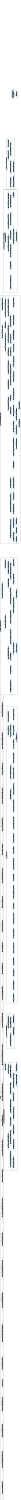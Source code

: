 /* ------------------------------------------------------------ */
/* created with bunch v3 */
/* Objective Function value = 1.518987341772152*/
/* ------------------------------------------------------------ */

digraph G {
size= "10,10";
rotate = 90;
subgraph cluster_libraries {
label = "libraries";
color = black;
style = bold;

"helper_events2ClassicPCM_Finder_findAllEventGroups"[shape=diamond,color=lightgray,fontcolor=black,style=filled];
"helper_events2ClassicPCM_Finder_findAllAssemblyAllocations"[shape=diamond,color=lightgray,fontcolor=black,style=filled];
"helper_Commons_createAssemblyContext2"[shape=diamond,color=lightgray,fontcolor=black,style=filled];
"helper_events2ClassicPCM_Finder_findResourceContainer"[shape=diamond,color=lightgray,fontcolor=black,style=filled];
"helper_events2ClassicPCM_Finder_findAllocation2"[shape=diamond,color=lightgray,fontcolor=black,style=filled];
"helper_Commons_getProvidingComponent"[shape=diamond,color=lightgray,fontcolor=black,style=filled];
"helper_events2ClassicPCM_Finder_findAllSourceRoles2"[shape=diamond,color=lightgray,fontcolor=black,style=filled];
"mapping_Commons_createAssemblyContext3"[shape=diamond,color=lightgray,fontcolor=black,style=filled];
"helper_Commons_createAllocationContext"[shape=diamond,color=lightgray,fontcolor=black,style=filled];
"helper_Commons_deployAndConnect"[shape=diamond,color=lightgray,fontcolor=black,style=filled];
"helper_Commons_createAssemblyContext"[shape=diamond,color=lightgray,fontcolor=black,style=filled];
"helper_Commons_getUniqueElementNameSuffix"[shape=diamond,color=lightgray,fontcolor=black,style=filled];
"helper_events2ClassicPCM_Finder_findAllSourceRoles"[shape=diamond,color=lightgray,fontcolor=black,style=filled];
"helper_events2ClassicPCM_Finder_findAllAssemblyContextsWithSourceRoles"[shape=diamond,color=lightgray,fontcolor=black,style=filled];
"helper_events2ClassicPCM_Finder_findAssemblyEventConnectors"[shape=diamond,color=lightgray,fontcolor=black,style=filled];
"helper_Commons_createBasicComponent"[shape=diamond,color=lightgray,fontcolor=black,style=filled];
"helper_events2ClassicPCM_Finder_findResourceContainer2"[shape=diamond,color=lightgray,fontcolor=black,style=filled];
"helper_Commons_createOperationProvidedRole"[shape=diamond,color=lightgray,fontcolor=black,style=filled];
"helper_events2ClassicPCM_Finder_findEventChannelSourceConnectors"[shape=diamond,color=lightgray,fontcolor=black,style=filled];
"helper_events2ClassicPCM_Finder_findAllocation"[shape=diamond,color=lightgray,fontcolor=black,style=filled];
"helper_events2ClassicPCM_Finder_findOperationProvidedRole"[shape=diamond,color=lightgray,fontcolor=black,style=filled];
"helper_Commons_getListOfVariableCharacterisationTypes"[shape=diamond,color=lightgray,fontcolor=black,style=filled];
"helper_events2ClassicPCM_Finder_findAllEventChannelAllocations"[shape=diamond,color=lightgray,fontcolor=black,style=filled];
"helper_events2ClassicPCM_Finder_findSystem"[shape=diamond,color=lightgray,fontcolor=black,style=filled];
"helper_Commons_connect"[shape=diamond,color=lightgray,fontcolor=black,style=filled];
"mapping_Commons_createOperationRequiredRole2"[shape=diamond,color=lightgray,fontcolor=black,style=filled];
"helper_Commons_createOperationRequiredRole"[shape=diamond,color=lightgray,fontcolor=black,style=filled];
"helper_events2ClassicPCM_Finder_findMiddlewareContainer"[shape=diamond,color=lightgray,fontcolor=black,style=filled];
"helper_Commons_getOperationRequiredRole"[shape=diamond,color=lightgray,fontcolor=black,style=filled];
}
subgraph cluster0 {
label = "(SS-L3):package_repository";
color = black;
style = bold;

"class_repository_SourceRole"[label="class_repository_SourceRole",shape=ellipse,color=lightblue,fontcolor=black,style=filled];
"helper_SinkCommunication_create"[label="helper_SinkCommunication_create",shape=ellipse,color=lightblue,fontcolor=black,style=filled];
"helper_SinkCommunication_createComponent"[label="helper_SinkCommunication_createComponent",shape=ellipse,color=lightblue,fontcolor=black,style=filled];
"class_repository_CompleteComponentType"[label="class_repository_CompleteComponentType",shape=ellipse,color=lightblue,fontcolor=black,style=filled];
"class_repository_CollectionDataType"[label="class_repository_CollectionDataType",shape=ellipse,color=lightblue,fontcolor=black,style=filled];
"class_repository_InnerDeclaration"[label="class_repository_InnerDeclaration",shape=ellipse,color=lightblue,fontcolor=black,style=filled];
"class_repository_CompositeDataType"[label="class_repository_CompositeDataType",shape=ellipse,color=lightblue,fontcolor=black,style=filled];
"class_repository_InfrastructureInterface"[label="class_repository_InfrastructureInterface",shape=ellipse,color=lightblue,fontcolor=black,style=filled];
"class_repository_ProvidesComponentType"[label="class_repository_ProvidesComponentType",shape=ellipse,color=lightblue,fontcolor=black,style=filled];
"class_repository_InfrastructureRequiredRole"[label="class_repository_InfrastructureRequiredRole",shape=ellipse,color=lightblue,fontcolor=black,style=filled];
"class_repository_InfrastructureProvidedRole"[label="class_repository_InfrastructureProvidedRole",shape=ellipse,color=lightblue,fontcolor=black,style=filled];
"class_repository_PassiveResource"[label="class_repository_PassiveResource",shape=ellipse,color=lightblue,fontcolor=black,style=filled];
"class_repository_DataType"[label="class_repository_DataType",shape=ellipse,color=lightblue,fontcolor=black,style=filled];
"class_repository_RequiredCharacterisation"[label="class_repository_RequiredCharacterisation",shape=ellipse,color=lightblue,fontcolor=black,style=filled];
"class_repository_Interface"[label="class_repository_Interface",shape=ellipse,color=lightblue,fontcolor=black,style=filled];
"class_repository_ImplementationComponentType"[label="class_repository_ImplementationComponentType",shape=ellipse,color=lightblue,fontcolor=black,style=filled];
"package_repository"[label="package_repository",shape=ellipse,color=lightblue,fontcolor=black,style=filled];
"class_repository_Role"[label="class_repository_Role",shape=ellipse,color=lightblue,fontcolor=black,style=filled];
"class_repository_InfrastructureSignature"[label="class_repository_InfrastructureSignature",shape=ellipse,color=lightblue,fontcolor=black,style=filled];
"class_repository_PrimitiveDataType"[label="class_repository_PrimitiveDataType",shape=ellipse,color=lightblue,fontcolor=black,style=filled];
"class_repository_CompositeComponent"[label="class_repository_CompositeComponent",shape=ellipse,color=lightblue,fontcolor=black,style=filled];
"class_repository_RequiredRole"[label="class_repository_RequiredRole",shape=ellipse,color=lightblue,fontcolor=black,style=filled];
"class_repository_Repository"[label="class_repository_Repository",shape=ellipse,color=lightblue,fontcolor=black,style=filled];
"helper_EventFilter_createComponent"[label="helper_EventFilter_createComponent",shape=ellipse,color=lightblue,fontcolor=black,style=filled];
"helper_SourceCommunication_createComponent"[label="helper_SourceCommunication_createComponent",shape=ellipse,color=lightblue,fontcolor=black,style=filled];
"class_repository_BasicComponent"[label="class_repository_BasicComponent",shape=ellipse,color=lightblue,fontcolor=black,style=filled];
"helper_SourceCommunication_create"[label="helper_SourceCommunication_create",shape=ellipse,color=lightblue,fontcolor=black,style=filled];
}
subgraph cluster1 {
label = "(SS-L3):helper_events2ClassicPCM_removeEventModelElements";
color = black;
style = bold;

"class_composition_EventChannelSinkConnector"[label="class_composition_EventChannelSinkConnector",shape=ellipse,color=lightblue,fontcolor=black,style=filled];
"helper_events2ClassicPCM_removeEventModelElements"[label="helper_events2ClassicPCM_removeEventModelElements",shape=ellipse,color=lightblue,fontcolor=black,style=filled];
"package_allocation"[label="package_allocation",shape=ellipse,color=lightblue,fontcolor=black,style=filled];
"class_allocation_AllocationContext"[label="class_allocation_AllocationContext",shape=ellipse,color=lightblue,fontcolor=black,style=filled];
"class_allocation_Allocation"[label="class_allocation_Allocation",shape=ellipse,color=lightblue,fontcolor=black,style=filled];
"helper_events2ClassicPCM_setupCentralMiddleware"[label="helper_events2ClassicPCM_setupCentralMiddleware",shape=ellipse,color=lightblue,fontcolor=black,style=filled];
"class_resourceenvironment_ResourceContainer"[label="class_resourceenvironment_ResourceContainer",shape=ellipse,color=lightblue,fontcolor=black,style=filled];
"entry_events2ClassicPCM_main"[label="entry_events2ClassicPCM_main",shape=ellipse,color=lightblue,fontcolor=black,style=filled];
"helper_EventChannelMiddlewareRegistry_register"[label="helper_EventChannelMiddlewareRegistry_register",shape=ellipse,color=lightblue,fontcolor=black,style=filled];
"helper_events2ClassicPCM_setupEventChannelMiddleware"[label="helper_events2ClassicPCM_setupEventChannelMiddleware",shape=ellipse,color=lightblue,fontcolor=black,style=filled];
"class_composition_EventChannel"[label="class_composition_EventChannel",shape=ellipse,color=lightblue,fontcolor=black,style=filled];
"helper_EventChannelMiddlewareRegistry_getIdentifier"[label="helper_EventChannelMiddlewareRegistry_getIdentifier",shape=ellipse,color=lightblue,fontcolor=black,style=filled];
"helper_EventChannelMiddlewareRegistry_find"[label="helper_EventChannelMiddlewareRegistry_find",shape=ellipse,color=lightblue,fontcolor=black,style=filled];
}
subgraph cluster2 {
label = "(SS-L3):class_repository_OperationSignature";
color = black;
style = bold;

"class_reliability_FailureType"[label="class_reliability_FailureType",shape=ellipse,color=lightblue,fontcolor=black,style=filled];
"class_repository_ExceptionType"[label="class_repository_ExceptionType",shape=ellipse,color=lightblue,fontcolor=black,style=filled];
"helper_InterfaceUtil_createOperationSignature"[label="helper_InterfaceUtil_createOperationSignature",shape=ellipse,color=lightblue,fontcolor=black,style=filled];
"class_repository_OperationSignature"[label="class_repository_OperationSignature",shape=ellipse,color=lightblue,fontcolor=black,style=filled];
"helper_SEFFRegistry_findSEFF"[label="helper_SEFFRegistry_findSEFF",shape=ellipse,color=lightblue,fontcolor=black,style=filled];
"helper_SEFFRegistry_getCombinedIdentifier"[label="helper_SEFFRegistry_getCombinedIdentifier",shape=ellipse,color=lightblue,fontcolor=black,style=filled];
"helper_Sink_adoptAndConnect2"[label="helper_Sink_adoptAndConnect2",shape=ellipse,color=lightblue,fontcolor=black,style=filled];
"class_repository_SinkRole"[label="class_repository_SinkRole",shape=ellipse,color=lightblue,fontcolor=black,style=filled];
"helper_OperationSignatureRegistry_findOperationInterface2"[label="helper_OperationSignatureRegistry_findOperationInterface2",shape=ellipse,color=lightblue,fontcolor=black,style=filled];
"helper_OperationSignatureRegistry_findSignature"[label="helper_OperationSignatureRegistry_findSignature",shape=ellipse,color=lightblue,fontcolor=black,style=filled];
"class_repository_EventGroup"[label="class_repository_EventGroup",shape=ellipse,color=lightblue,fontcolor=black,style=filled];
"helper_SEFFUtil_switchToOperationSignature"[label="helper_SEFFUtil_switchToOperationSignature",shape=ellipse,color=lightblue,fontcolor=black,style=filled];
"helper_OperationSignatureRegistry_findOperationInterface"[label="helper_OperationSignatureRegistry_findOperationInterface",shape=ellipse,color=lightblue,fontcolor=black,style=filled];
"helper_OperationSignatureRegistry_getCombinedIdentifier"[label="helper_OperationSignatureRegistry_getCombinedIdentifier",shape=ellipse,color=lightblue,fontcolor=black,style=filled];
"class_repository_EventType"[label="class_repository_EventType",shape=ellipse,color=lightblue,fontcolor=black,style=filled];
"helper_OperationSignatureRegistry_registerSignature"[label="helper_OperationSignatureRegistry_registerSignature",shape=ellipse,color=lightblue,fontcolor=black,style=filled];
"helper_InterfaceUtil_createOperationInterface"[label="helper_InterfaceUtil_createOperationInterface",shape=ellipse,color=lightblue,fontcolor=black,style=filled];
"class_repository_OperationInterface"[label="class_repository_OperationInterface",shape=ellipse,color=lightblue,fontcolor=black,style=filled];
"helper_events2ClassicPCM_createOperationInterfaces"[label="helper_events2ClassicPCM_createOperationInterfaces",shape=ellipse,color=lightblue,fontcolor=black,style=filled];
}
subgraph cluster3 {
label = "(SS-L3):helper_SEFFUtil_createSEFFWithBranchAction";
color = black;
style = bold;

"helper_SinkPort_create"[label="helper_SinkPort_create",shape=ellipse,color=lightblue,fontcolor=black,style=filled];
"helper_SinkPort_createComponent"[label="helper_SinkPort_createComponent",shape=ellipse,color=lightblue,fontcolor=black,style=filled];
"class_repository_ProvidedRole"[label="class_repository_ProvidedRole",shape=ellipse,color=lightblue,fontcolor=black,style=filled];
"helper_SEFFUtil_createForwardingExternalCallAction"[label="helper_SEFFUtil_createForwardingExternalCallAction",shape=ellipse,color=lightblue,fontcolor=black,style=filled];
"helper_SEFFUtil_createForwardingSEFF"[label="helper_SEFFUtil_createForwardingSEFF",shape=ellipse,color=lightblue,fontcolor=black,style=filled];
"class_seff_AbstractAction"[label="class_seff_AbstractAction",shape=ellipse,color=lightblue,fontcolor=black,style=filled];
"class_seff_AbstractBranchTransition"[label="class_seff_AbstractBranchTransition",shape=ellipse,color=lightblue,fontcolor=black,style=filled];
"helper_SEFFUtil_createSEFFWithBranchAction"[label="helper_SEFFUtil_createSEFFWithBranchAction",shape=ellipse,color=lightblue,fontcolor=black,style=filled];
"class_seff_AbstractInternalControlFlowAction"[label="class_seff_AbstractInternalControlFlowAction",shape=ellipse,color=lightblue,fontcolor=black,style=filled];
"class_seff_ResourceDemandingSEFF"[label="class_seff_ResourceDemandingSEFF",shape=ellipse,color=lightblue,fontcolor=black,style=filled];
"helper_SEFFUtil_createBasicSEFFWithForkAction"[label="helper_SEFFUtil_createBasicSEFFWithForkAction",shape=ellipse,color=lightblue,fontcolor=black,style=filled];
"helper_SEFFRegistry_registerSEFF"[label="helper_SEFFRegistry_registerSEFF",shape=ellipse,color=lightblue,fontcolor=black,style=filled];
"helper_VariableUtil_createDefaultVariableCharacterisation"[label="helper_VariableUtil_createDefaultVariableCharacterisation",shape=ellipse,color=lightblue,fontcolor=black,style=filled];
"class_parameter_VariableCharacterisation"[label="class_parameter_VariableCharacterisation",shape=ellipse,color=lightblue,fontcolor=black,style=filled];
"helper_VariableUtil_completeVariableCharacterizations"[label="helper_VariableUtil_completeVariableCharacterizations",shape=ellipse,color=lightblue,fontcolor=black,style=filled];
"class_core_PCMRandomVariable"[label="class_core_PCMRandomVariable",shape=ellipse,color=lightblue,fontcolor=black,style=filled];
"helper_VariableUtil_createVariableCharacterisation"[label="helper_VariableUtil_createVariableCharacterisation",shape=ellipse,color=lightblue,fontcolor=black,style=filled];
}
subgraph cluster4 {
label = "(SS-L3):class_repository_OperationRequiredRole";
color = black;
style = bold;

"class_parameter_VariableUsage"[label="class_parameter_VariableUsage",shape=ellipse,color=lightblue,fontcolor=black,style=filled];
"helper_VariableUtil_createVariableUsage2"[label="helper_VariableUtil_createVariableUsage2",shape=ellipse,color=lightblue,fontcolor=black,style=filled];
"helper_events2ClassicPCM_Transformation_createVariableUsage"[label="helper_events2ClassicPCM_Transformation_createVariableUsage",shape=ellipse,color=lightblue,fontcolor=black,style=filled];
"class_stoex_AbstractNamedReference"[label="class_stoex_AbstractNamedReference",shape=ellipse,color=lightblue,fontcolor=black,style=filled];
"class_seff_CallAction"[label="class_seff_CallAction",shape=ellipse,color=lightblue,fontcolor=black,style=filled];
"helper_VariableUtil_createVariableReference"[label="helper_VariableUtil_createVariableReference",shape=ellipse,color=lightblue,fontcolor=black,style=filled];
"class_stoex_VariableReference"[label="class_stoex_VariableReference",shape=ellipse,color=lightblue,fontcolor=black,style=filled];
"helper_VariableUtil_createVariableUsage"[label="helper_VariableUtil_createVariableUsage",shape=ellipse,color=lightblue,fontcolor=black,style=filled];
"class_repository_Parameter"[label="class_repository_Parameter",shape=ellipse,color=lightblue,fontcolor=black,style=filled];
"helper_VariableUtil_buildCompleteForwardingVariableUsageSet"[label="helper_VariableUtil_buildCompleteForwardingVariableUsageSet",shape=ellipse,color=lightblue,fontcolor=black,style=filled];
"class_repository_RepositoryComponent"[label="class_repository_RepositoryComponent",shape=ellipse,color=lightblue,fontcolor=black,style=filled];
"helper_events2ClassicPCM_Transformation_weaveInMiddleware"[label="helper_events2ClassicPCM_Transformation_weaveInMiddleware",shape=ellipse,color=lightblue,fontcolor=black,style=filled];
"helper_events2ClassicPCM_Transformation_connectComponentToMiddleware"[label="helper_events2ClassicPCM_Transformation_connectComponentToMiddleware",shape=ellipse,color=lightblue,fontcolor=black,style=filled];
"helper_events2ClassicPCM_processSourceRole"[label="helper_events2ClassicPCM_processSourceRole",shape=ellipse,color=lightblue,fontcolor=black,style=filled];
"class_composition_AssemblyEventConnector"[label="class_composition_AssemblyEventConnector",shape=ellipse,color=lightblue,fontcolor=black,style=filled];
"class_composition_EventChannelSourceConnector"[label="class_composition_EventChannelSourceConnector",shape=ellipse,color=lightblue,fontcolor=black,style=filled];
"helper_Sink_connectComponent"[label="helper_Sink_connectComponent",shape=ellipse,color=lightblue,fontcolor=black,style=filled];
"class_composition_AssemblyConnector"[label="class_composition_AssemblyConnector",shape=ellipse,color=lightblue,fontcolor=black,style=filled];
"helper_Sink_connectComponent2"[label="helper_Sink_connectComponent2",shape=ellipse,color=lightblue,fontcolor=black,style=filled];
"class_composition_Connector"[label="class_composition_Connector",shape=ellipse,color=lightblue,fontcolor=black,style=filled];
"class_composition_ComposedStructure"[label="class_composition_ComposedStructure",shape=ellipse,color=lightblue,fontcolor=black,style=filled];
"helper_events2ClassicPCM_processSourceRoleDirectConnection"[label="helper_events2ClassicPCM_processSourceRoleDirectConnection",shape=ellipse,color=lightblue,fontcolor=black,style=filled];
"helper_Sink_adoptAndConnect"[label="helper_Sink_adoptAndConnect",shape=ellipse,color=lightblue,fontcolor=black,style=filled];
"class_composition_AssemblyContext"[label="class_composition_AssemblyContext",shape=ellipse,color=lightblue,fontcolor=black,style=filled];
"helper_EventFilter_create"[label="helper_EventFilter_create",shape=ellipse,color=lightblue,fontcolor=black,style=filled];
"helper_events2ClassicPCM_processSourceRoleChannelConnection"[label="helper_events2ClassicPCM_processSourceRoleChannelConnection",shape=ellipse,color=lightblue,fontcolor=black,style=filled];
"class_repository_OperationRequiredRole"[label="class_repository_OperationRequiredRole",shape=ellipse,color=lightblue,fontcolor=black,style=filled];
"class_seff_BranchAction"[label="class_seff_BranchAction",shape=ellipse,color=lightblue,fontcolor=black,style=filled];
"helper_SEFFUtil_createEmptyBranchAction"[label="helper_SEFFUtil_createEmptyBranchAction",shape=ellipse,color=lightblue,fontcolor=black,style=filled];
"helper_SEFFUtil_createGuardedBranchTransitionWithExternalCall"[label="helper_SEFFUtil_createGuardedBranchTransitionWithExternalCall",shape=ellipse,color=lightblue,fontcolor=black,style=filled];
"class_seff_GuardedBranchTransition"[label="class_seff_GuardedBranchTransition",shape=ellipse,color=lightblue,fontcolor=black,style=filled];
"class_repository_Signature"[label="class_repository_Signature",shape=ellipse,color=lightblue,fontcolor=black,style=filled];
"helper_EventDistribution_addSinkRequiredRole"[label="helper_EventDistribution_addSinkRequiredRole",shape=ellipse,color=lightblue,fontcolor=black,style=filled];
"class_seff_ServiceEffectSpecification"[label="class_seff_ServiceEffectSpecification",shape=ellipse,color=lightblue,fontcolor=black,style=filled];
"helper_SEFFUtil_createStartAction"[label="helper_SEFFUtil_createStartAction",shape=ellipse,color=lightblue,fontcolor=black,style=filled];
"class_seff_StartAction"[label="class_seff_StartAction",shape=ellipse,color=lightblue,fontcolor=black,style=filled];
"helper_SEFFUtil_createForkAction"[label="helper_SEFFUtil_createForkAction",shape=ellipse,color=lightblue,fontcolor=black,style=filled];
"class_seff_ForkAction"[label="class_seff_ForkAction",shape=ellipse,color=lightblue,fontcolor=black,style=filled];
"helper_SEFFUtil_createGuardedBranchTransitionWithOnlyStartToStop"[label="helper_SEFFUtil_createGuardedBranchTransitionWithOnlyStartToStop",shape=ellipse,color=lightblue,fontcolor=black,style=filled];
"class_seff_ResourceDemandingBehaviour"[label="class_seff_ResourceDemandingBehaviour",shape=ellipse,color=lightblue,fontcolor=black,style=filled];
"helper_SEFFUtil_createForkBehaviour"[label="helper_SEFFUtil_createForkBehaviour",shape=ellipse,color=lightblue,fontcolor=black,style=filled];
"class_seff_ForkedBehaviour"[label="class_seff_ForkedBehaviour",shape=ellipse,color=lightblue,fontcolor=black,style=filled];
"class_seff_StopAction"[label="class_seff_StopAction",shape=ellipse,color=lightblue,fontcolor=black,style=filled];
"helper_SEFFUtil_createStopAction"[label="helper_SEFFUtil_createStopAction",shape=ellipse,color=lightblue,fontcolor=black,style=filled];
}
subgraph cluster5 {
label = "(SS-L3):helper_Source_createExternalCallAction";
color = black;
style = bold;

"helper_SEFFUtil_addExternalCallActionToSeff"[label="helper_SEFFUtil_addExternalCallActionToSeff",shape=ellipse,color=lightblue,fontcolor=black,style=filled];
"class_seff_ExternalCallAction"[label="class_seff_ExternalCallAction",shape=ellipse,color=lightblue,fontcolor=black,style=filled];
"helper_Source_transformEmitEventActions"[label="helper_Source_transformEmitEventActions",shape=ellipse,color=lightblue,fontcolor=black,style=filled];
"helper_Source_createExternalCallAction"[label="helper_Source_createExternalCallAction",shape=ellipse,color=lightblue,fontcolor=black,style=filled];
"class_seff_EmitEventAction"[label="class_seff_EmitEventAction",shape=ellipse,color=lightblue,fontcolor=black,style=filled];
}
subgraph cluster6 {
label = "(SS-L3):class_repository_OperationProvidedRole";
color = black;
style = bold;

"helper_EventDistribution_createComponent"[label="helper_EventDistribution_createComponent",shape=ellipse,color=lightblue,fontcolor=black,style=filled];
"helper_EventDistribution_create"[label="helper_EventDistribution_create",shape=ellipse,color=lightblue,fontcolor=black,style=filled];
"helper_SourcePort_create"[label="helper_SourcePort_create",shape=ellipse,color=lightblue,fontcolor=black,style=filled];
"helper_SourcePort_createComponent"[label="helper_SourcePort_createComponent",shape=ellipse,color=lightblue,fontcolor=black,style=filled];
"class_repository_OperationProvidedRole"[label="class_repository_OperationProvidedRole",shape=ellipse,color=lightblue,fontcolor=black,style=filled];
"class_entity_InterfaceProvidingEntity"[label="class_entity_InterfaceProvidingEntity",shape=ellipse,color=lightblue,fontcolor=black,style=filled];
"mapping_Sink_createSinkOperationProvidedRole"[label="mapping_Sink_createSinkOperationProvidedRole",shape=ellipse,color=lightblue,fontcolor=black,style=filled];
}
subgraph cluster7 {
label = "(SS-L3):class_system_System";
color = black;
style = bold;

"class_system_System"[label="class_system_System",shape=ellipse,color=lightblue,fontcolor=black,style=filled];
"package_system"[label="package_system",shape=ellipse,color=lightblue,fontcolor=black,style=filled];
}
"helper_SinkCommunication_createComponent" -> "class_repository_ProvidedRole" [color=blue,font=6];
"helper_SinkCommunication_createComponent" -> "class_seff_ResourceDemandingSEFF" [color=blue,font=6];
"helper_SinkCommunication_createComponent" -> "class_repository_OperationSignature" [color=blue,font=6];
"helper_SinkCommunication_createComponent" -> "class_seff_ServiceEffectSpecification" [color=blue,font=6];
"helper_SinkCommunication_createComponent" -> "class_repository_BasicComponent" [color=blue,font=6];
"helper_SinkCommunication_createComponent" -> "class_repository_SourceRole" [color=blue,font=6];
"helper_SinkCommunication_createComponent" -> "class_repository_OperationProvidedRole" [color=blue,font=6];
"helper_SinkCommunication_createComponent" -> "class_repository_OperationInterface" [color=blue,font=6];
"helper_SinkCommunication_createComponent" -> "class_repository_Repository" [color=blue,font=6];
"helper_SinkCommunication_createComponent" -> "class_repository_EventGroup" [color=blue,font=6];
"helper_SinkCommunication_createComponent" -> "class_repository_SinkRole" [color=blue,font=6];
"helper_SinkCommunication_createComponent" -> "class_repository_OperationRequiredRole" [color=blue,font=6];
"helper_SinkCommunication_createComponent" -> "class_repository_RequiredRole" [color=blue,font=6];
"helper_SinkCommunication_createComponent" -> "helper_SEFFUtil_createForwardingSEFF" [color=blue,font=6];
"helper_events2ClassicPCM_removeEventModelElements" -> "class_repository_SinkRole" [color=blue,font=6];
"helper_events2ClassicPCM_removeEventModelElements" -> "class_seff_EmitEventAction" [color=blue,font=6];
"helper_events2ClassicPCM_removeEventModelElements" -> "class_composition_EventChannel" [color=blue,font=6];
"helper_events2ClassicPCM_removeEventModelElements" -> "class_repository_SourceRole" [color=blue,font=6];
"helper_events2ClassicPCM_removeEventModelElements" -> "package_allocation" [color=blue,font=6];
"helper_events2ClassicPCM_removeEventModelElements" -> "class_repository_EventType" [color=blue,font=6];
"helper_events2ClassicPCM_removeEventModelElements" -> "package_system" [color=blue,font=6];
"helper_events2ClassicPCM_removeEventModelElements" -> "package_repository" [color=blue,font=6];
"helper_events2ClassicPCM_removeEventModelElements" -> "class_allocation_AllocationContext" [color=blue,font=6];
"helper_events2ClassicPCM_removeEventModelElements" -> "class_composition_EventChannelSinkConnector" [color=blue,font=6];
"helper_events2ClassicPCM_removeEventModelElements" -> "class_composition_AssemblyEventConnector" [color=blue,font=6];
"helper_events2ClassicPCM_removeEventModelElements" -> "class_composition_EventChannelSourceConnector" [color=blue,font=6];
"helper_events2ClassicPCM_removeEventModelElements" -> "class_repository_EventGroup" [color=blue,font=6];
"helper_SinkCommunication_create" -> "class_repository_SinkRole" [color=blue,font=6];
"helper_SinkCommunication_create" -> "class_repository_OperationProvidedRole" [color=blue,font=6];
"helper_SinkCommunication_create" -> "class_repository_SourceRole" [color=blue,font=6];
"helper_SinkCommunication_create" -> "class_resourceenvironment_ResourceContainer" [color=blue,font=6];
"helper_SinkCommunication_create" -> "class_repository_BasicComponent" [color=blue,font=6];
"helper_SinkCommunication_create" -> "class_repository_OperationRequiredRole" [color=blue,font=6];
"helper_SinkCommunication_create" -> "class_system_System" [color=blue,font=6];
"helper_SinkCommunication_create" -> "class_composition_AssemblyConnector" [color=blue,font=6];
"helper_SinkCommunication_create" -> "class_repository_ProvidedRole" [color=blue,font=6];
"helper_SinkCommunication_create" -> "class_composition_AssemblyContext" [color=blue,font=6];
"helper_SinkCommunication_create" -> "helper_SinkCommunication_createComponent" [color=blue,font=6];
"helper_SinkCommunication_create" -> "class_allocation_Allocation" [color=blue,font=6];
"class_repository_SinkRole" -> "package_repository" [color=blue,font=6];
"class_repository_CompositeComponent" -> "package_repository" [color=blue,font=6];
"helper_SinkPort_createComponent" -> "class_repository_ProvidedRole" [color=blue,font=6];
"helper_SinkPort_createComponent" -> "class_seff_ResourceDemandingSEFF" [color=blue,font=6];
"helper_SinkPort_createComponent" -> "class_repository_OperationSignature" [color=blue,font=6];
"helper_SinkPort_createComponent" -> "class_seff_ServiceEffectSpecification" [color=blue,font=6];
"helper_SinkPort_createComponent" -> "class_repository_BasicComponent" [color=blue,font=6];
"helper_SinkPort_createComponent" -> "class_repository_SourceRole" [color=blue,font=6];
"helper_SinkPort_createComponent" -> "class_repository_OperationProvidedRole" [color=blue,font=6];
"helper_SinkPort_createComponent" -> "class_repository_OperationInterface" [color=blue,font=6];
"helper_SinkPort_createComponent" -> "class_repository_Repository" [color=blue,font=6];
"helper_SinkPort_createComponent" -> "class_repository_EventGroup" [color=blue,font=6];
"helper_SinkPort_createComponent" -> "class_repository_SinkRole" [color=blue,font=6];
"helper_SinkPort_createComponent" -> "class_repository_OperationRequiredRole" [color=blue,font=6];
"helper_SinkPort_createComponent" -> "class_repository_RequiredRole" [color=blue,font=6];
"helper_SinkPort_createComponent" -> "helper_SEFFUtil_createForwardingSEFF" [color=blue,font=6];
"class_repository_InfrastructureSignature" -> "package_repository" [color=blue,font=6];
"helper_EventChannelMiddlewareRegistry_find" -> "helper_EventChannelMiddlewareRegistry_getIdentifier" [color=blue,font=6];
"helper_EventChannelMiddlewareRegistry_find" -> "class_composition_EventChannel" [color=blue,font=6];
"helper_EventChannelMiddlewareRegistry_find" -> "class_composition_AssemblyContext" [color=blue,font=6];
"class_repository_RequiredRole" -> "package_repository" [color=blue,font=6];
"helper_events2ClassicPCM_processSourceRoleDirectConnection" -> "class_seff_EmitEventAction" [color=blue,font=6];
"helper_events2ClassicPCM_processSourceRoleDirectConnection" -> "class_allocation_Allocation" [color=blue,font=6];
"helper_events2ClassicPCM_processSourceRoleDirectConnection" -> "helper_OperationSignatureRegistry_findOperationInterface" [color=blue,font=6];
"helper_events2ClassicPCM_processSourceRoleDirectConnection" -> "class_system_System" [color=blue,font=6];
"helper_events2ClassicPCM_processSourceRoleDirectConnection" -> "class_core_PCMRandomVariable" [color=blue,font=6];
"helper_events2ClassicPCM_processSourceRoleDirectConnection" -> "class_composition_AssemblyEventConnector" [color=blue,font=6];
"helper_events2ClassicPCM_processSourceRoleDirectConnection" -> "class_repository_RepositoryComponent" [color=blue,font=6];
"helper_events2ClassicPCM_processSourceRoleDirectConnection" -> "helper_SourcePort_create" [color=blue,font=6];
"helper_events2ClassicPCM_processSourceRoleDirectConnection" -> "class_repository_SourceRole" [color=blue,font=6];
"helper_events2ClassicPCM_processSourceRoleDirectConnection" -> "helper_EventDistribution_create" [color=blue,font=6];
"helper_events2ClassicPCM_processSourceRoleDirectConnection" -> "class_repository_OperationInterface" [color=blue,font=6];
"helper_events2ClassicPCM_processSourceRoleDirectConnection" -> "helper_events2ClassicPCM_Transformation_weaveInMiddleware" [color=blue,font=6];
"helper_events2ClassicPCM_processSourceRoleDirectConnection" -> "class_resourceenvironment_ResourceContainer" [color=blue,font=6];
"helper_events2ClassicPCM_processSourceRoleDirectConnection" -> "package_allocation" [color=blue,font=6];
"helper_events2ClassicPCM_processSourceRoleDirectConnection" -> "helper_SinkPort_create" [color=blue,font=6];
"helper_events2ClassicPCM_processSourceRoleDirectConnection" -> "helper_EventFilter_create" [color=blue,font=6];
"helper_events2ClassicPCM_processSourceRoleDirectConnection" -> "class_composition_AssemblyContext" [color=blue,font=6];
"helper_events2ClassicPCM_processSourceRoleDirectConnection" -> "helper_SinkCommunication_create" [color=blue,font=6];
"helper_events2ClassicPCM_processSourceRoleDirectConnection" -> "class_repository_SinkRole" [color=blue,font=6];
"helper_events2ClassicPCM_processSourceRoleDirectConnection" -> "helper_Sink_adoptAndConnect" [color=blue,font=6];
"helper_events2ClassicPCM_processSourceRoleDirectConnection" -> "package_repository" [color=blue,font=6];
"helper_events2ClassicPCM_processSourceRoleDirectConnection" -> "helper_SourceCommunication_create" [color=blue,font=6];
"helper_events2ClassicPCM_processSourceRoleDirectConnection" -> "helper_EventDistribution_addSinkRequiredRole" [color=blue,font=6];
"helper_events2ClassicPCM_processSourceRoleDirectConnection" -> "class_repository_OperationRequiredRole" [color=blue,font=6];
"helper_events2ClassicPCM_processSourceRoleDirectConnection" -> "helper_Source_transformEmitEventActions" [color=blue,font=6];
"class_repository_Role" -> "package_repository" [color=blue,font=6];
"helper_SEFFRegistry_registerSEFF" -> "class_seff_ResourceDemandingSEFF" [color=blue,font=6];
"helper_SEFFRegistry_registerSEFF" -> "class_repository_OperationSignature" [color=blue,font=6];
"helper_SEFFRegistry_registerSEFF" -> "class_repository_BasicComponent" [color=blue,font=6];
"helper_SEFFRegistry_registerSEFF" -> "helper_SEFFRegistry_getCombinedIdentifier" [color=blue,font=6];
"class_repository_Interface" -> "package_repository" [color=blue,font=6];
"class_repository_EventType" -> "package_repository" [color=blue,font=6];
"class_repository_DataType" -> "package_repository" [color=blue,font=6];
"helper_SEFFUtil_createStopAction" -> "class_seff_AbstractAction" [color=blue,font=6];
"helper_SEFFUtil_createStopAction" -> "class_seff_StopAction" [color=blue,font=6];
"helper_VariableUtil_createVariableUsage2" -> "class_stoex_AbstractNamedReference" [color=blue,font=6];
"helper_VariableUtil_createVariableUsage2" -> "class_parameter_VariableCharacterisation" [color=blue,font=6];
"helper_VariableUtil_createVariableUsage2" -> "class_stoex_VariableReference" [color=blue,font=6];
"helper_VariableUtil_createVariableUsage2" -> "class_parameter_VariableUsage" [color=blue,font=6];
"helper_VariableUtil_createVariableUsage2" -> "helper_VariableUtil_createVariableCharacterisation" [color=blue,font=6];
"helper_VariableUtil_createVariableUsage2" -> "helper_VariableUtil_createVariableReference" [color=blue,font=6];
"helper_VariableUtil_createVariableUsage2" -> "class_repository_Parameter" [color=blue,font=6];
"class_repository_RepositoryComponent" -> "package_repository" [color=blue,font=6];
"helper_Sink_connectComponent" -> "class_repository_OperationProvidedRole" [color=blue,font=6];
"helper_Sink_connectComponent" -> "class_repository_OperationRequiredRole" [color=blue,font=6];
"helper_Sink_connectComponent" -> "class_composition_ComposedStructure" [color=blue,font=6];
"helper_Sink_connectComponent" -> "class_system_System" [color=blue,font=6];
"helper_Sink_connectComponent" -> "class_composition_AssemblyConnector" [color=blue,font=6];
"helper_Sink_connectComponent" -> "class_repository_RepositoryComponent" [color=blue,font=6];
"helper_Sink_connectComponent" -> "class_composition_AssemblyContext" [color=blue,font=6];
"helper_Sink_connectComponent" -> "class_composition_Connector" [color=blue,font=6];
"helper_Sink_connectComponent" -> "class_composition_AssemblyEventConnector" [color=blue,font=6];
"entry_events2ClassicPCM_main" -> "class_composition_EventChannel" [color=blue,font=6];
"entry_events2ClassicPCM_main" -> "class_repository_SourceRole" [color=blue,font=6];
"entry_events2ClassicPCM_main" -> "package_allocation" [color=blue,font=6];
"entry_events2ClassicPCM_main" -> "class_resourceenvironment_ResourceContainer" [color=blue,font=6];
"entry_events2ClassicPCM_main" -> "helper_events2ClassicPCM_removeEventModelElements" [color=blue,font=6];
"entry_events2ClassicPCM_main" -> "package_repository" [color=blue,font=6];
"entry_events2ClassicPCM_main" -> "class_composition_AssemblyContext" [color=blue,font=6];
"entry_events2ClassicPCM_main" -> "class_allocation_AllocationContext" [color=blue,font=6];
"entry_events2ClassicPCM_main" -> "helper_events2ClassicPCM_processSourceRole" [color=blue,font=6];
"entry_events2ClassicPCM_main" -> "helper_events2ClassicPCM_setupCentralMiddleware" [color=blue,font=6];
"entry_events2ClassicPCM_main" -> "helper_events2ClassicPCM_createOperationInterfaces" [color=blue,font=6];
"entry_events2ClassicPCM_main" -> "helper_events2ClassicPCM_setupEventChannelMiddleware" [color=blue,font=6];
"class_repository_Repository" -> "package_repository" [color=blue,font=6];
"helper_EventDistribution_addSinkRequiredRole" -> "class_seff_ForkedBehaviour" [color=blue,font=6];
"helper_EventDistribution_addSinkRequiredRole" -> "helper_SEFFUtil_createForkBehaviour" [color=blue,font=6];
"helper_EventDistribution_addSinkRequiredRole" -> "class_repository_BasicComponent" [color=blue,font=6];
"helper_EventDistribution_addSinkRequiredRole" -> "class_repository_OperationRequiredRole" [color=blue,font=6];
"helper_EventDistribution_addSinkRequiredRole" -> "class_repository_RepositoryComponent" [color=blue,font=6];
"helper_EventDistribution_addSinkRequiredRole" -> "class_repository_Signature" [color=blue,font=6];
"helper_EventDistribution_addSinkRequiredRole" -> "class_seff_ForkAction" [color=blue,font=6];
"helper_EventDistribution_addSinkRequiredRole" -> "class_composition_AssemblyContext" [color=blue,font=6];
"helper_EventDistribution_addSinkRequiredRole" -> "class_repository_OperationSignature" [color=blue,font=6];
"helper_EventDistribution_addSinkRequiredRole" -> "class_repository_OperationInterface" [color=blue,font=6];
"helper_EventDistribution_addSinkRequiredRole" -> "class_seff_AbstractAction" [color=blue,font=6];
"helper_EventDistribution_addSinkRequiredRole" -> "class_seff_ResourceDemandingSEFF" [color=blue,font=6];
"helper_EventDistribution_addSinkRequiredRole" -> "class_seff_ServiceEffectSpecification" [color=blue,font=6];
"class_repository_SourceRole" -> "package_repository" [color=blue,font=6];
"helper_VariableUtil_createVariableCharacterisation" -> "class_parameter_VariableCharacterisation" [color=blue,font=6];
"helper_VariableUtil_createVariableCharacterisation" -> "class_core_PCMRandomVariable" [color=blue,font=6];
"helper_VariableUtil_createVariableCharacterisation" -> "class_repository_Parameter" [color=blue,font=6];
"helper_SEFFUtil_createForkAction" -> "class_seff_AbstractAction" [color=blue,font=6];
"helper_SEFFUtil_createForkAction" -> "class_seff_ForkAction" [color=blue,font=6];
"class_repository_InfrastructureRequiredRole" -> "package_repository" [color=blue,font=6];
"helper_SourceCommunication_createComponent" -> "class_repository_OperationProvidedRole" [color=blue,font=6];
"helper_SourceCommunication_createComponent" -> "class_repository_SourceRole" [color=blue,font=6];
"helper_SourceCommunication_createComponent" -> "class_repository_BasicComponent" [color=blue,font=6];
"helper_SourceCommunication_createComponent" -> "class_repository_OperationRequiredRole" [color=blue,font=6];
"helper_SourceCommunication_createComponent" -> "class_repository_ProvidedRole" [color=blue,font=6];
"helper_SourceCommunication_createComponent" -> "class_repository_Repository" [color=blue,font=6];
"helper_SourceCommunication_createComponent" -> "class_repository_RequiredRole" [color=blue,font=6];
"helper_SourceCommunication_createComponent" -> "class_repository_OperationSignature" [color=blue,font=6];
"helper_SourceCommunication_createComponent" -> "helper_SEFFUtil_createForwardingSEFF" [color=blue,font=6];
"helper_SourceCommunication_createComponent" -> "class_repository_OperationInterface" [color=blue,font=6];
"helper_SourceCommunication_createComponent" -> "class_seff_ResourceDemandingSEFF" [color=blue,font=6];
"helper_SourceCommunication_createComponent" -> "class_seff_ServiceEffectSpecification" [color=blue,font=6];
"helper_SourceCommunication_createComponent" -> "class_repository_EventGroup" [color=blue,font=6];
"class_repository_ProvidesComponentType" -> "package_repository" [color=blue,font=6];
"class_repository_InfrastructureInterface" -> "package_repository" [color=blue,font=6];
"helper_VariableUtil_buildCompleteForwardingVariableUsageSet" -> "helper_VariableUtil_createVariableUsage" [color=blue,font=6];
"helper_VariableUtil_buildCompleteForwardingVariableUsageSet" -> "class_parameter_VariableUsage" [color=blue,font=6];
"helper_VariableUtil_buildCompleteForwardingVariableUsageSet" -> "class_repository_OperationSignature" [color=blue,font=6];
"helper_VariableUtil_buildCompleteForwardingVariableUsageSet" -> "class_repository_Parameter" [color=blue,font=6];
"class_repository_InnerDeclaration" -> "package_repository" [color=blue,font=6];
"helper_events2ClassicPCM_createOperationInterfaces" -> "class_repository_EventGroup" [color=blue,font=6];
"helper_events2ClassicPCM_createOperationInterfaces" -> "package_allocation" [color=blue,font=6];
"helper_events2ClassicPCM_createOperationInterfaces" -> "class_repository_OperationInterface" [color=blue,font=6];
"helper_events2ClassicPCM_createOperationInterfaces" -> "helper_InterfaceUtil_createOperationInterface" [color=blue,font=6];
"helper_Source_transformEmitEventActions" -> "helper_Source_createExternalCallAction" [color=blue,font=6];
"helper_Source_transformEmitEventActions" -> "class_seff_EmitEventAction" [color=blue,font=6];
"helper_Source_transformEmitEventActions" -> "class_repository_SourceRole" [color=blue,font=6];
"helper_Source_transformEmitEventActions" -> "class_seff_ExternalCallAction" [color=blue,font=6];
"helper_Source_transformEmitEventActions" -> "class_repository_OperationRequiredRole" [color=blue,font=6];
"helper_Source_transformEmitEventActions" -> "class_seff_AbstractAction" [color=blue,font=6];
"helper_events2ClassicPCM_Transformation_weaveInMiddleware" -> "class_repository_OperationProvidedRole" [color=blue,font=6];
"helper_events2ClassicPCM_Transformation_weaveInMiddleware" -> "class_resourceenvironment_ResourceContainer" [color=blue,font=6];
"helper_events2ClassicPCM_Transformation_weaveInMiddleware" -> "class_repository_OperationRequiredRole" [color=blue,font=6];
"helper_events2ClassicPCM_Transformation_weaveInMiddleware" -> "class_entity_InterfaceProvidingEntity" [color=blue,font=6];
"helper_events2ClassicPCM_Transformation_weaveInMiddleware" -> "class_system_System" [color=blue,font=6];
"helper_events2ClassicPCM_Transformation_weaveInMiddleware" -> "package_repository" [color=blue,font=6];
"helper_events2ClassicPCM_Transformation_weaveInMiddleware" -> "helper_events2ClassicPCM_Transformation_connectComponentToMiddleware" [color=blue,font=6];
"helper_events2ClassicPCM_Transformation_weaveInMiddleware" -> "class_repository_RepositoryComponent" [color=blue,font=6];
"helper_events2ClassicPCM_Transformation_weaveInMiddleware" -> "class_composition_AssemblyContext" [color=blue,font=6];
"helper_events2ClassicPCM_Transformation_weaveInMiddleware" -> "class_allocation_Allocation" [color=blue,font=6];
"class_repository_CompleteComponentType" -> "package_repository" [color=blue,font=6];
"helper_SEFFUtil_createGuardedBranchTransitionWithOnlyStartToStop" -> "class_seff_AbstractInternalControlFlowAction" [color=blue,font=6];
"helper_SEFFUtil_createGuardedBranchTransitionWithOnlyStartToStop" -> "class_seff_GuardedBranchTransition" [color=blue,font=6];
"helper_SEFFUtil_createGuardedBranchTransitionWithOnlyStartToStop" -> "class_seff_ResourceDemandingBehaviour" [color=blue,font=6];
"helper_SEFFUtil_createGuardedBranchTransitionWithOnlyStartToStop" -> "helper_SEFFUtil_createStopAction" [color=blue,font=6];
"helper_SEFFUtil_createGuardedBranchTransitionWithOnlyStartToStop" -> "class_core_PCMRandomVariable" [color=blue,font=6];
"helper_SEFFUtil_createGuardedBranchTransitionWithOnlyStartToStop" -> "class_seff_StartAction" [color=blue,font=6];
"helper_SEFFUtil_createGuardedBranchTransitionWithOnlyStartToStop" -> "class_seff_StopAction" [color=blue,font=6];
"helper_SEFFUtil_createGuardedBranchTransitionWithOnlyStartToStop" -> "helper_SEFFUtil_createStartAction" [color=blue,font=6];
"helper_SEFFUtil_createGuardedBranchTransitionWithOnlyStartToStop" -> "class_seff_AbstractAction" [color=blue,font=6];
"helper_OperationSignatureRegistry_findOperationInterface" -> "helper_OperationSignatureRegistry_getCombinedIdentifier" [color=blue,font=6];
"helper_OperationSignatureRegistry_findOperationInterface" -> "class_repository_SourceRole" [color=blue,font=6];
"helper_OperationSignatureRegistry_findOperationInterface" -> "class_repository_EventGroup" [color=blue,font=6];
"helper_OperationSignatureRegistry_findOperationInterface" -> "class_repository_OperationSignature" [color=blue,font=6];
"helper_OperationSignatureRegistry_findOperationInterface" -> "class_repository_EventType" [color=blue,font=6];
"helper_OperationSignatureRegistry_findOperationInterface" -> "class_repository_OperationInterface" [color=blue,font=6];
"helper_EventFilter_createComponent" -> "class_repository_ProvidedRole" [color=blue,font=6];
"helper_EventFilter_createComponent" -> "class_seff_ResourceDemandingSEFF" [color=blue,font=6];
"helper_EventFilter_createComponent" -> "class_repository_OperationSignature" [color=blue,font=6];
"helper_EventFilter_createComponent" -> "class_core_PCMRandomVariable" [color=blue,font=6];
"helper_EventFilter_createComponent" -> "class_seff_ServiceEffectSpecification" [color=blue,font=6];
"helper_EventFilter_createComponent" -> "class_repository_BasicComponent" [color=blue,font=6];
"helper_EventFilter_createComponent" -> "class_repository_SourceRole" [color=blue,font=6];
"helper_EventFilter_createComponent" -> "class_repository_OperationProvidedRole" [color=blue,font=6];
"helper_EventFilter_createComponent" -> "class_repository_OperationInterface" [color=blue,font=6];
"helper_EventFilter_createComponent" -> "class_repository_Repository" [color=blue,font=6];
"helper_EventFilter_createComponent" -> "class_repository_EventGroup" [color=blue,font=6];
"helper_EventFilter_createComponent" -> "class_repository_SinkRole" [color=blue,font=6];
"helper_EventFilter_createComponent" -> "helper_SEFFUtil_createSEFFWithBranchAction" [color=blue,font=6];
"helper_EventFilter_createComponent" -> "class_repository_OperationRequiredRole" [color=blue,font=6];
"helper_EventFilter_createComponent" -> "class_repository_RequiredRole" [color=blue,font=6];
"helper_InterfaceUtil_createOperationSignature" -> "class_reliability_FailureType" [color=blue,font=6];
"helper_InterfaceUtil_createOperationSignature" -> "class_repository_EventGroup" [color=blue,font=6];
"helper_InterfaceUtil_createOperationSignature" -> "class_repository_OperationSignature" [color=blue,font=6];
"helper_InterfaceUtil_createOperationSignature" -> "class_repository_EventType" [color=blue,font=6];
"helper_InterfaceUtil_createOperationSignature" -> "helper_OperationSignatureRegistry_registerSignature" [color=blue,font=6];
"helper_InterfaceUtil_createOperationSignature" -> "class_repository_ExceptionType" [color=blue,font=6];
"helper_InterfaceUtil_createOperationSignature" -> "class_repository_Parameter" [color=blue,font=6];
"helper_VariableUtil_completeVariableCharacterizations" -> "class_parameter_VariableCharacterisation" [color=blue,font=6];
"helper_VariableUtil_completeVariableCharacterizations" -> "class_parameter_VariableUsage" [color=blue,font=6];
"helper_VariableUtil_completeVariableCharacterizations" -> "helper_VariableUtil_createDefaultVariableCharacterisation" [color=blue,font=6];
"class_repository_EventGroup" -> "package_repository" [color=blue,font=6];
"helper_events2ClassicPCM_processSourceRoleChannelConnection" -> "class_seff_EmitEventAction" [color=blue,font=6];
"helper_events2ClassicPCM_processSourceRoleChannelConnection" -> "class_allocation_Allocation" [color=blue,font=6];
"helper_events2ClassicPCM_processSourceRoleChannelConnection" -> "class_composition_EventChannelSinkConnector" [color=blue,font=6];
"helper_events2ClassicPCM_processSourceRoleChannelConnection" -> "helper_OperationSignatureRegistry_findOperationInterface" [color=blue,font=6];
"helper_events2ClassicPCM_processSourceRoleChannelConnection" -> "class_system_System" [color=blue,font=6];
"helper_events2ClassicPCM_processSourceRoleChannelConnection" -> "class_core_PCMRandomVariable" [color=blue,font=6];
"helper_events2ClassicPCM_processSourceRoleChannelConnection" -> "class_composition_EventChannel" [color=blue,font=6];
"helper_events2ClassicPCM_processSourceRoleChannelConnection" -> "class_repository_RepositoryComponent" [color=blue,font=6];
"helper_events2ClassicPCM_processSourceRoleChannelConnection" -> "helper_Sink_adoptAndConnect2" [color=blue,font=6];
"helper_events2ClassicPCM_processSourceRoleChannelConnection" -> "helper_SourcePort_create" [color=blue,font=6];
"helper_events2ClassicPCM_processSourceRoleChannelConnection" -> "class_composition_EventChannelSourceConnector" [color=blue,font=6];
"helper_events2ClassicPCM_processSourceRoleChannelConnection" -> "class_repository_SourceRole" [color=blue,font=6];
"helper_events2ClassicPCM_processSourceRoleChannelConnection" -> "helper_EventDistribution_create" [color=blue,font=6];
"helper_events2ClassicPCM_processSourceRoleChannelConnection" -> "class_repository_OperationInterface" [color=blue,font=6];
"helper_events2ClassicPCM_processSourceRoleChannelConnection" -> "helper_events2ClassicPCM_Transformation_weaveInMiddleware" [color=blue,font=6];
"helper_events2ClassicPCM_processSourceRoleChannelConnection" -> "helper_EventChannelMiddlewareRegistry_find" [color=blue,font=6];
"helper_events2ClassicPCM_processSourceRoleChannelConnection" -> "class_resourceenvironment_ResourceContainer" [color=blue,font=6];
"helper_events2ClassicPCM_processSourceRoleChannelConnection" -> "package_allocation" [color=blue,font=6];
"helper_events2ClassicPCM_processSourceRoleChannelConnection" -> "helper_SinkPort_create" [color=blue,font=6];
"helper_events2ClassicPCM_processSourceRoleChannelConnection" -> "helper_EventFilter_create" [color=blue,font=6];
"helper_events2ClassicPCM_processSourceRoleChannelConnection" -> "class_composition_AssemblyContext" [color=blue,font=6];
"helper_events2ClassicPCM_processSourceRoleChannelConnection" -> "helper_SinkCommunication_create" [color=blue,font=6];
"helper_events2ClassicPCM_processSourceRoleChannelConnection" -> "class_repository_SinkRole" [color=blue,font=6];
"helper_events2ClassicPCM_processSourceRoleChannelConnection" -> "package_repository" [color=blue,font=6];
"helper_events2ClassicPCM_processSourceRoleChannelConnection" -> "helper_SourceCommunication_create" [color=blue,font=6];
"helper_events2ClassicPCM_processSourceRoleChannelConnection" -> "helper_EventDistribution_addSinkRequiredRole" [color=blue,font=6];
"helper_events2ClassicPCM_processSourceRoleChannelConnection" -> "class_repository_OperationRequiredRole" [color=blue,font=6];
"helper_events2ClassicPCM_processSourceRoleChannelConnection" -> "helper_Source_transformEmitEventActions" [color=blue,font=6];
"helper_SEFFUtil_createEmptyBranchAction" -> "class_seff_BranchAction" [color=blue,font=6];
"helper_SEFFUtil_createEmptyBranchAction" -> "class_seff_AbstractAction" [color=blue,font=6];
"helper_Sink_adoptAndConnect2" -> "class_repository_SinkRole" [color=blue,font=6];
"helper_Sink_adoptAndConnect2" -> "helper_Sink_connectComponent2" [color=blue,font=6];
"helper_Sink_adoptAndConnect2" -> "class_repository_OperationProvidedRole" [color=blue,font=6];
"helper_Sink_adoptAndConnect2" -> "class_repository_BasicComponent" [color=blue,font=6];
"helper_Sink_adoptAndConnect2" -> "class_repository_OperationRequiredRole" [color=blue,font=6];
"helper_Sink_adoptAndConnect2" -> "class_system_System" [color=blue,font=6];
"helper_Sink_adoptAndConnect2" -> "class_composition_AssemblyConnector" [color=blue,font=6];
"helper_Sink_adoptAndConnect2" -> "class_repository_RepositoryComponent" [color=blue,font=6];
"helper_Sink_adoptAndConnect2" -> "helper_OperationSignatureRegistry_findOperationInterface2" [color=blue,font=6];
"helper_Sink_adoptAndConnect2" -> "class_composition_AssemblyContext" [color=blue,font=6];
"helper_Sink_adoptAndConnect2" -> "class_composition_EventChannelSinkConnector" [color=blue,font=6];
"helper_Sink_adoptAndConnect2" -> "mapping_Sink_createSinkOperationProvidedRole" [color=blue,font=6];
"helper_Sink_adoptAndConnect2" -> "class_repository_OperationInterface" [color=blue,font=6];
"helper_Sink_adoptAndConnect2" -> "class_seff_ServiceEffectSpecification" [color=blue,font=6];
"helper_Sink_adoptAndConnect2" -> "helper_SEFFUtil_switchToOperationSignature" [color=blue,font=6];
"class_repository_PrimitiveDataType" -> "package_repository" [color=blue,font=6];
"helper_SEFFUtil_createGuardedBranchTransitionWithExternalCall" -> "helper_SEFFUtil_createForwardingExternalCallAction" [color=blue,font=6];
"helper_SEFFUtil_createGuardedBranchTransitionWithExternalCall" -> "class_seff_GuardedBranchTransition" [color=blue,font=6];
"helper_SEFFUtil_createGuardedBranchTransitionWithExternalCall" -> "class_seff_ResourceDemandingBehaviour" [color=blue,font=6];
"helper_SEFFUtil_createGuardedBranchTransitionWithExternalCall" -> "helper_SEFFUtil_createStopAction" [color=blue,font=6];
"helper_SEFFUtil_createGuardedBranchTransitionWithExternalCall" -> "class_seff_ExternalCallAction" [color=blue,font=6];
"helper_SEFFUtil_createGuardedBranchTransitionWithExternalCall" -> "class_core_PCMRandomVariable" [color=blue,font=6];
"helper_SEFFUtil_createGuardedBranchTransitionWithExternalCall" -> "class_seff_StartAction" [color=blue,font=6];
"helper_SEFFUtil_createGuardedBranchTransitionWithExternalCall" -> "class_seff_StopAction" [color=blue,font=6];
"helper_SEFFUtil_createGuardedBranchTransitionWithExternalCall" -> "class_repository_OperationRequiredRole" [color=blue,font=6];
"helper_SEFFUtil_createGuardedBranchTransitionWithExternalCall" -> "helper_SEFFUtil_createStartAction" [color=blue,font=6];
"helper_SEFFUtil_createGuardedBranchTransitionWithExternalCall" -> "class_repository_OperationSignature" [color=blue,font=6];
"helper_SEFFUtil_createGuardedBranchTransitionWithExternalCall" -> "class_seff_AbstractAction" [color=blue,font=6];
"helper_SEFFUtil_createStartAction" -> "class_seff_StartAction" [color=blue,font=6];
"helper_SourceCommunication_create" -> "class_repository_OperationProvidedRole" [color=blue,font=6];
"helper_SourceCommunication_create" -> "class_repository_SourceRole" [color=blue,font=6];
"helper_SourceCommunication_create" -> "helper_SourceCommunication_createComponent" [color=blue,font=6];
"helper_SourceCommunication_create" -> "class_resourceenvironment_ResourceContainer" [color=blue,font=6];
"helper_SourceCommunication_create" -> "class_repository_BasicComponent" [color=blue,font=6];
"helper_SourceCommunication_create" -> "class_repository_OperationRequiredRole" [color=blue,font=6];
"helper_SourceCommunication_create" -> "class_system_System" [color=blue,font=6];
"helper_SourceCommunication_create" -> "class_composition_AssemblyConnector" [color=blue,font=6];
"helper_SourceCommunication_create" -> "class_repository_ProvidedRole" [color=blue,font=6];
"helper_SourceCommunication_create" -> "class_composition_AssemblyContext" [color=blue,font=6];
"helper_SourceCommunication_create" -> "class_allocation_Allocation" [color=blue,font=6];
"helper_EventDistribution_create" -> "class_repository_OperationProvidedRole" [color=blue,font=6];
"helper_EventDistribution_create" -> "class_repository_SourceRole" [color=blue,font=6];
"helper_EventDistribution_create" -> "class_resourceenvironment_ResourceContainer" [color=blue,font=6];
"helper_EventDistribution_create" -> "class_repository_BasicComponent" [color=blue,font=6];
"helper_EventDistribution_create" -> "class_repository_OperationRequiredRole" [color=blue,font=6];
"helper_EventDistribution_create" -> "class_system_System" [color=blue,font=6];
"helper_EventDistribution_create" -> "class_composition_AssemblyConnector" [color=blue,font=6];
"helper_EventDistribution_create" -> "helper_EventDistribution_createComponent" [color=blue,font=6];
"helper_EventDistribution_create" -> "class_repository_ProvidedRole" [color=blue,font=6];
"helper_EventDistribution_create" -> "class_composition_AssemblyContext" [color=blue,font=6];
"helper_EventDistribution_create" -> "class_allocation_Allocation" [color=blue,font=6];
"helper_VariableUtil_createVariableReference" -> "class_stoex_VariableReference" [color=blue,font=6];
"helper_VariableUtil_createVariableReference" -> "class_repository_Parameter" [color=blue,font=6];
"helper_SEFFUtil_createSEFFWithBranchAction" -> "class_repository_Signature" [color=blue,font=6];
"helper_SEFFUtil_createSEFFWithBranchAction" -> "class_seff_ResourceDemandingSEFF" [color=blue,font=6];
"helper_SEFFUtil_createSEFFWithBranchAction" -> "class_repository_OperationSignature" [color=blue,font=6];
"helper_SEFFUtil_createSEFFWithBranchAction" -> "class_seff_AbstractBranchTransition" [color=blue,font=6];
"helper_SEFFUtil_createSEFFWithBranchAction" -> "helper_SEFFUtil_createGuardedBranchTransitionWithExternalCall" [color=blue,font=6];
"helper_SEFFUtil_createSEFFWithBranchAction" -> "class_seff_GuardedBranchTransition" [color=blue,font=6];
"helper_SEFFUtil_createSEFFWithBranchAction" -> "class_core_PCMRandomVariable" [color=blue,font=6];
"helper_SEFFUtil_createSEFFWithBranchAction" -> "helper_SEFFRegistry_registerSEFF" [color=blue,font=6];
"helper_SEFFUtil_createSEFFWithBranchAction" -> "class_seff_AbstractAction" [color=blue,font=6];
"helper_SEFFUtil_createSEFFWithBranchAction" -> "class_seff_StartAction" [color=blue,font=6];
"helper_SEFFUtil_createSEFFWithBranchAction" -> "class_repository_BasicComponent" [color=blue,font=6];
"helper_SEFFUtil_createSEFFWithBranchAction" -> "helper_SEFFUtil_createStopAction" [color=blue,font=6];
"helper_SEFFUtil_createSEFFWithBranchAction" -> "class_seff_BranchAction" [color=blue,font=6];
"helper_SEFFUtil_createSEFFWithBranchAction" -> "class_seff_AbstractInternalControlFlowAction" [color=blue,font=6];
"helper_SEFFUtil_createSEFFWithBranchAction" -> "helper_SEFFUtil_createStartAction" [color=blue,font=6];
"helper_SEFFUtil_createSEFFWithBranchAction" -> "helper_SEFFUtil_createEmptyBranchAction" [color=blue,font=6];
"helper_SEFFUtil_createSEFFWithBranchAction" -> "helper_SEFFUtil_createGuardedBranchTransitionWithOnlyStartToStop" [color=blue,font=6];
"helper_SEFFUtil_createSEFFWithBranchAction" -> "class_seff_StopAction" [color=blue,font=6];
"helper_SEFFUtil_createSEFFWithBranchAction" -> "class_repository_OperationRequiredRole" [color=blue,font=6];
"helper_SEFFUtil_createForwardingSEFF" -> "helper_SEFFUtil_createForwardingExternalCallAction" [color=blue,font=6];
"helper_SEFFUtil_createForwardingSEFF" -> "helper_SEFFUtil_createStopAction" [color=blue,font=6];
"helper_SEFFUtil_createForwardingSEFF" -> "class_seff_ExternalCallAction" [color=blue,font=6];
"helper_SEFFUtil_createForwardingSEFF" -> "class_seff_StartAction" [color=blue,font=6];
"helper_SEFFUtil_createForwardingSEFF" -> "class_seff_StopAction" [color=blue,font=6];
"helper_SEFFUtil_createForwardingSEFF" -> "class_repository_BasicComponent" [color=blue,font=6];
"helper_SEFFUtil_createForwardingSEFF" -> "class_repository_OperationRequiredRole" [color=blue,font=6];
"helper_SEFFUtil_createForwardingSEFF" -> "helper_SEFFUtil_createStartAction" [color=blue,font=6];
"helper_SEFFUtil_createForwardingSEFF" -> "class_repository_Signature" [color=blue,font=6];
"helper_SEFFUtil_createForwardingSEFF" -> "class_repository_OperationSignature" [color=blue,font=6];
"helper_SEFFUtil_createForwardingSEFF" -> "class_seff_AbstractAction" [color=blue,font=6];
"helper_SEFFUtil_createForwardingSEFF" -> "class_seff_ResourceDemandingSEFF" [color=blue,font=6];
"helper_SEFFUtil_createForwardingSEFF" -> "helper_SEFFRegistry_registerSEFF" [color=blue,font=6];
"class_allocation_Allocation" -> "package_allocation" [color=blue,font=6];
"helper_SinkPort_create" -> "class_repository_SinkRole" [color=blue,font=6];
"helper_SinkPort_create" -> "class_repository_OperationProvidedRole" [color=blue,font=6];
"helper_SinkPort_create" -> "class_repository_SourceRole" [color=blue,font=6];
"helper_SinkPort_create" -> "class_resourceenvironment_ResourceContainer" [color=blue,font=6];
"helper_SinkPort_create" -> "class_repository_BasicComponent" [color=blue,font=6];
"helper_SinkPort_create" -> "class_repository_OperationRequiredRole" [color=blue,font=6];
"helper_SinkPort_create" -> "class_system_System" [color=blue,font=6];
"helper_SinkPort_create" -> "class_composition_AssemblyConnector" [color=blue,font=6];
"helper_SinkPort_create" -> "class_repository_ProvidedRole" [color=blue,font=6];
"helper_SinkPort_create" -> "class_composition_AssemblyContext" [color=blue,font=6];
"helper_SinkPort_create" -> "class_allocation_Allocation" [color=blue,font=6];
"helper_SinkPort_create" -> "helper_SinkPort_createComponent" [color=blue,font=6];
"helper_EventDistribution_createComponent" -> "class_repository_OperationProvidedRole" [color=blue,font=6];
"helper_EventDistribution_createComponent" -> "class_repository_SourceRole" [color=blue,font=6];
"helper_EventDistribution_createComponent" -> "class_repository_BasicComponent" [color=blue,font=6];
"helper_EventDistribution_createComponent" -> "class_repository_OperationRequiredRole" [color=blue,font=6];
"helper_EventDistribution_createComponent" -> "class_repository_ProvidedRole" [color=blue,font=6];
"helper_EventDistribution_createComponent" -> "class_repository_Repository" [color=blue,font=6];
"helper_EventDistribution_createComponent" -> "class_repository_OperationSignature" [color=blue,font=6];
"helper_EventDistribution_createComponent" -> "helper_SEFFUtil_createBasicSEFFWithForkAction" [color=blue,font=6];
"helper_EventDistribution_createComponent" -> "class_repository_OperationInterface" [color=blue,font=6];
"helper_EventDistribution_createComponent" -> "class_seff_ResourceDemandingSEFF" [color=blue,font=6];
"helper_EventDistribution_createComponent" -> "class_seff_ServiceEffectSpecification" [color=blue,font=6];
"helper_EventDistribution_createComponent" -> "class_repository_EventGroup" [color=blue,font=6];
"helper_SourcePort_createComponent" -> "class_repository_OperationProvidedRole" [color=blue,font=6];
"helper_SourcePort_createComponent" -> "class_repository_SourceRole" [color=blue,font=6];
"helper_SourcePort_createComponent" -> "class_repository_BasicComponent" [color=blue,font=6];
"helper_SourcePort_createComponent" -> "class_repository_OperationRequiredRole" [color=blue,font=6];
"helper_SourcePort_createComponent" -> "class_repository_ProvidedRole" [color=blue,font=6];
"helper_SourcePort_createComponent" -> "class_repository_Repository" [color=blue,font=6];
"helper_SourcePort_createComponent" -> "class_repository_RequiredRole" [color=blue,font=6];
"helper_SourcePort_createComponent" -> "class_repository_OperationSignature" [color=blue,font=6];
"helper_SourcePort_createComponent" -> "helper_SEFFUtil_createForwardingSEFF" [color=blue,font=6];
"helper_SourcePort_createComponent" -> "class_repository_OperationInterface" [color=blue,font=6];
"helper_SourcePort_createComponent" -> "class_seff_ResourceDemandingSEFF" [color=blue,font=6];
"helper_SourcePort_createComponent" -> "class_seff_ServiceEffectSpecification" [color=blue,font=6];
"helper_SourcePort_createComponent" -> "class_repository_EventGroup" [color=blue,font=6];
"helper_OperationSignatureRegistry_findOperationInterface2" -> "helper_OperationSignatureRegistry_getCombinedIdentifier" [color=blue,font=6];
"helper_OperationSignatureRegistry_findOperationInterface2" -> "class_repository_EventGroup" [color=blue,font=6];
"helper_OperationSignatureRegistry_findOperationInterface2" -> "class_repository_OperationSignature" [color=blue,font=6];
"helper_OperationSignatureRegistry_findOperationInterface2" -> "class_repository_EventType" [color=blue,font=6];
"helper_OperationSignatureRegistry_findOperationInterface2" -> "class_repository_SinkRole" [color=blue,font=6];
"helper_OperationSignatureRegistry_findOperationInterface2" -> "class_repository_OperationInterface" [color=blue,font=6];
"helper_OperationSignatureRegistry_findSignature" -> "helper_OperationSignatureRegistry_getCombinedIdentifier" [color=blue,font=6];
"helper_OperationSignatureRegistry_findSignature" -> "class_repository_EventGroup" [color=blue,font=6];
"helper_OperationSignatureRegistry_findSignature" -> "class_repository_OperationSignature" [color=blue,font=6];
"helper_OperationSignatureRegistry_findSignature" -> "class_repository_EventType" [color=blue,font=6];
"helper_SEFFUtil_createBasicSEFFWithForkAction" -> "class_seff_AbstractInternalControlFlowAction" [color=blue,font=6];
"helper_SEFFUtil_createBasicSEFFWithForkAction" -> "helper_SEFFUtil_createStopAction" [color=blue,font=6];
"helper_SEFFUtil_createBasicSEFFWithForkAction" -> "class_seff_StartAction" [color=blue,font=6];
"helper_SEFFUtil_createBasicSEFFWithForkAction" -> "class_seff_StopAction" [color=blue,font=6];
"helper_SEFFUtil_createBasicSEFFWithForkAction" -> "class_repository_BasicComponent" [color=blue,font=6];
"helper_SEFFUtil_createBasicSEFFWithForkAction" -> "helper_SEFFUtil_createForkAction" [color=blue,font=6];
"helper_SEFFUtil_createBasicSEFFWithForkAction" -> "helper_SEFFUtil_createStartAction" [color=blue,font=6];
"helper_SEFFUtil_createBasicSEFFWithForkAction" -> "class_repository_Signature" [color=blue,font=6];
"helper_SEFFUtil_createBasicSEFFWithForkAction" -> "class_seff_ForkAction" [color=blue,font=6];
"helper_SEFFUtil_createBasicSEFFWithForkAction" -> "class_repository_OperationSignature" [color=blue,font=6];
"helper_SEFFUtil_createBasicSEFFWithForkAction" -> "class_seff_AbstractAction" [color=blue,font=6];
"helper_SEFFUtil_createBasicSEFFWithForkAction" -> "class_seff_ResourceDemandingSEFF" [color=blue,font=6];
"helper_SEFFUtil_createBasicSEFFWithForkAction" -> "helper_SEFFRegistry_registerSEFF" [color=blue,font=6];
"class_repository_OperationSignature" -> "package_repository" [color=blue,font=6];
"class_allocation_AllocationContext" -> "package_allocation" [color=blue,font=6];
"helper_Sink_connectComponent2" -> "class_repository_OperationProvidedRole" [color=blue,font=6];
"helper_Sink_connectComponent2" -> "class_repository_OperationRequiredRole" [color=blue,font=6];
"helper_Sink_connectComponent2" -> "class_composition_ComposedStructure" [color=blue,font=6];
"helper_Sink_connectComponent2" -> "class_system_System" [color=blue,font=6];
"helper_Sink_connectComponent2" -> "class_composition_AssemblyConnector" [color=blue,font=6];
"helper_Sink_connectComponent2" -> "class_repository_RepositoryComponent" [color=blue,font=6];
"helper_Sink_connectComponent2" -> "class_composition_AssemblyContext" [color=blue,font=6];
"helper_Sink_connectComponent2" -> "class_composition_Connector" [color=blue,font=6];
"helper_Sink_connectComponent2" -> "class_composition_EventChannelSinkConnector" [color=blue,font=6];
"helper_InterfaceUtil_createOperationInterface" -> "class_repository_Repository" [color=blue,font=6];
"helper_InterfaceUtil_createOperationInterface" -> "class_repository_EventGroup" [color=blue,font=6];
"helper_InterfaceUtil_createOperationInterface" -> "class_repository_OperationSignature" [color=blue,font=6];
"helper_InterfaceUtil_createOperationInterface" -> "class_repository_RequiredCharacterisation" [color=blue,font=6];
"helper_InterfaceUtil_createOperationInterface" -> "class_repository_EventType" [color=blue,font=6];
"helper_InterfaceUtil_createOperationInterface" -> "helper_InterfaceUtil_createOperationSignature" [color=blue,font=6];
"helper_InterfaceUtil_createOperationInterface" -> "class_repository_OperationInterface" [color=blue,font=6];
"helper_SEFFRegistry_getCombinedIdentifier" -> "class_repository_OperationSignature" [color=blue,font=6];
"helper_SEFFRegistry_getCombinedIdentifier" -> "class_repository_BasicComponent" [color=blue,font=6];
"helper_SEFFUtil_switchToOperationSignature" -> "class_seff_ServiceEffectSpecification" [color=blue,font=6];
"helper_SEFFUtil_switchToOperationSignature" -> "class_repository_Signature" [color=blue,font=6];
"helper_SEFFUtil_switchToOperationSignature" -> "class_seff_ResourceDemandingSEFF" [color=blue,font=6];
"helper_SEFFUtil_switchToOperationSignature" -> "class_repository_EventGroup" [color=blue,font=6];
"helper_SEFFUtil_switchToOperationSignature" -> "class_repository_OperationSignature" [color=blue,font=6];
"helper_SEFFUtil_switchToOperationSignature" -> "class_repository_EventType" [color=blue,font=6];
"helper_SEFFUtil_switchToOperationSignature" -> "helper_OperationSignatureRegistry_findSignature" [color=blue,font=6];
"helper_OperationSignatureRegistry_registerSignature" -> "helper_OperationSignatureRegistry_getCombinedIdentifier" [color=blue,font=6];
"helper_OperationSignatureRegistry_registerSignature" -> "class_repository_EventGroup" [color=blue,font=6];
"helper_OperationSignatureRegistry_registerSignature" -> "class_repository_OperationSignature" [color=blue,font=6];
"helper_OperationSignatureRegistry_registerSignature" -> "class_repository_EventType" [color=blue,font=6];
"class_repository_CompositeDataType" -> "package_repository" [color=blue,font=6];
"helper_VariableUtil_createDefaultVariableCharacterisation" -> "class_parameter_VariableCharacterisation" [color=blue,font=6];
"helper_VariableUtil_createDefaultVariableCharacterisation" -> "class_core_PCMRandomVariable" [color=blue,font=6];
"helper_VariableUtil_createVariableUsage" -> "class_parameter_VariableUsage" [color=blue,font=6];
"helper_VariableUtil_createVariableUsage" -> "helper_VariableUtil_createVariableUsage2" [color=blue,font=6];
"helper_VariableUtil_createVariableUsage" -> "class_repository_Parameter" [color=blue,font=6];
"helper_EventFilter_create" -> "class_repository_SinkRole" [color=blue,font=6];
"helper_EventFilter_create" -> "class_repository_OperationProvidedRole" [color=blue,font=6];
"helper_EventFilter_create" -> "class_repository_SourceRole" [color=blue,font=6];
"helper_EventFilter_create" -> "class_core_PCMRandomVariable" [color=blue,font=6];
"helper_EventFilter_create" -> "class_resourceenvironment_ResourceContainer" [color=blue,font=6];
"helper_EventFilter_create" -> "class_repository_BasicComponent" [color=blue,font=6];
"helper_EventFilter_create" -> "class_repository_OperationRequiredRole" [color=blue,font=6];
"helper_EventFilter_create" -> "class_system_System" [color=blue,font=6];
"helper_EventFilter_create" -> "class_composition_AssemblyConnector" [color=blue,font=6];
"helper_EventFilter_create" -> "class_repository_ProvidedRole" [color=blue,font=6];
"helper_EventFilter_create" -> "class_composition_AssemblyContext" [color=blue,font=6];
"helper_EventFilter_create" -> "helper_EventFilter_createComponent" [color=blue,font=6];
"helper_EventFilter_create" -> "class_allocation_Allocation" [color=blue,font=6];
"helper_SEFFUtil_createForkBehaviour" -> "helper_SEFFUtil_createForwardingExternalCallAction" [color=blue,font=6];
"helper_SEFFUtil_createForkBehaviour" -> "helper_SEFFUtil_createStopAction" [color=blue,font=6];
"helper_SEFFUtil_createForkBehaviour" -> "class_seff_ExternalCallAction" [color=blue,font=6];
"helper_SEFFUtil_createForkBehaviour" -> "class_seff_ForkedBehaviour" [color=blue,font=6];
"helper_SEFFUtil_createForkBehaviour" -> "class_seff_StartAction" [color=blue,font=6];
"helper_SEFFUtil_createForkBehaviour" -> "class_seff_StopAction" [color=blue,font=6];
"helper_SEFFUtil_createForkBehaviour" -> "class_repository_OperationRequiredRole" [color=blue,font=6];
"helper_SEFFUtil_createForkBehaviour" -> "helper_SEFFUtil_createStartAction" [color=blue,font=6];
"helper_SEFFUtil_createForkBehaviour" -> "class_repository_OperationSignature" [color=blue,font=6];
"helper_SEFFUtil_createForkBehaviour" -> "class_seff_AbstractAction" [color=blue,font=6];
"mapping_Sink_createSinkOperationProvidedRole" -> "class_entity_InterfaceProvidingEntity" [color=blue,font=6];
"mapping_Sink_createSinkOperationProvidedRole" -> "class_repository_RepositoryComponent" [color=blue,font=6];
"mapping_Sink_createSinkOperationProvidedRole" -> "class_repository_OperationInterface" [color=blue,font=6];
"mapping_Sink_createSinkOperationProvidedRole" -> "class_repository_OperationProvidedRole" [color=blue,font=6];
"helper_EventChannelMiddlewareRegistry_register" -> "helper_EventChannelMiddlewareRegistry_getIdentifier" [color=blue,font=6];
"helper_EventChannelMiddlewareRegistry_register" -> "class_composition_EventChannel" [color=blue,font=6];
"helper_EventChannelMiddlewareRegistry_register" -> "class_composition_AssemblyContext" [color=blue,font=6];
"helper_events2ClassicPCM_Transformation_createVariableUsage" -> "class_repository_Parameter" [color=blue,font=6];
"helper_events2ClassicPCM_Transformation_createVariableUsage" -> "class_stoex_VariableReference" [color=blue,font=6];
"helper_events2ClassicPCM_Transformation_createVariableUsage" -> "class_stoex_AbstractNamedReference" [color=blue,font=6];
"helper_events2ClassicPCM_Transformation_createVariableUsage" -> "helper_VariableUtil_createVariableReference" [color=blue,font=6];
"helper_events2ClassicPCM_Transformation_createVariableUsage" -> "class_parameter_VariableCharacterisation" [color=blue,font=6];
"helper_events2ClassicPCM_Transformation_createVariableUsage" -> "class_seff_CallAction" [color=blue,font=6];
"helper_events2ClassicPCM_Transformation_createVariableUsage" -> "class_parameter_VariableUsage" [color=blue,font=6];
"helper_events2ClassicPCM_Transformation_createVariableUsage" -> "helper_VariableUtil_createVariableCharacterisation" [color=blue,font=6];
"helper_SEFFUtil_createForwardingExternalCallAction" -> "class_seff_ExternalCallAction" [color=blue,font=6];
"helper_SEFFUtil_createForwardingExternalCallAction" -> "class_parameter_VariableUsage" [color=blue,font=6];
"helper_SEFFUtil_createForwardingExternalCallAction" -> "class_repository_OperationSignature" [color=blue,font=6];
"helper_SEFFUtil_createForwardingExternalCallAction" -> "class_seff_AbstractAction" [color=blue,font=6];
"helper_SEFFUtil_createForwardingExternalCallAction" -> "helper_VariableUtil_buildCompleteForwardingVariableUsageSet" [color=blue,font=6];
"helper_SEFFUtil_createForwardingExternalCallAction" -> "class_repository_OperationRequiredRole" [color=blue,font=6];
"helper_SEFFUtil_createForwardingExternalCallAction" -> "class_seff_CallAction" [color=blue,font=6];
"class_repository_ProvidedRole" -> "package_repository" [color=blue,font=6];
"helper_events2ClassicPCM_setupEventChannelMiddleware" -> "class_repository_OperationProvidedRole" [color=blue,font=6];
"helper_events2ClassicPCM_setupEventChannelMiddleware" -> "class_composition_EventChannel" [color=blue,font=6];
"helper_events2ClassicPCM_setupEventChannelMiddleware" -> "package_allocation" [color=blue,font=6];
"helper_events2ClassicPCM_setupEventChannelMiddleware" -> "class_resourceenvironment_ResourceContainer" [color=blue,font=6];
"helper_events2ClassicPCM_setupEventChannelMiddleware" -> "class_system_System" [color=blue,font=6];
"helper_events2ClassicPCM_setupEventChannelMiddleware" -> "package_repository" [color=blue,font=6];
"helper_events2ClassicPCM_setupEventChannelMiddleware" -> "class_repository_RepositoryComponent" [color=blue,font=6];
"helper_events2ClassicPCM_setupEventChannelMiddleware" -> "class_composition_AssemblyContext" [color=blue,font=6];
"helper_events2ClassicPCM_setupEventChannelMiddleware" -> "helper_EventChannelMiddlewareRegistry_register" [color=blue,font=6];
"helper_events2ClassicPCM_setupEventChannelMiddleware" -> "class_allocation_Allocation" [color=blue,font=6];
"class_repository_OperationInterface" -> "package_repository" [color=blue,font=6];
"class_repository_OperationProvidedRole" -> "package_repository" [color=blue,font=6];
"helper_events2ClassicPCM_Transformation_connectComponentToMiddleware" -> "class_repository_Signature" [color=blue,font=6];
"helper_events2ClassicPCM_Transformation_connectComponentToMiddleware" -> "class_seff_ResourceDemandingSEFF" [color=blue,font=6];
"helper_events2ClassicPCM_Transformation_connectComponentToMiddleware" -> "class_repository_OperationSignature" [color=blue,font=6];
"helper_events2ClassicPCM_Transformation_connectComponentToMiddleware" -> "helper_events2ClassicPCM_Transformation_createVariableUsage" [color=blue,font=6];
"helper_events2ClassicPCM_Transformation_connectComponentToMiddleware" -> "class_composition_ComposedStructure" [color=blue,font=6];
"helper_events2ClassicPCM_Transformation_connectComponentToMiddleware" -> "class_seff_ServiceEffectSpecification" [color=blue,font=6];
"helper_events2ClassicPCM_Transformation_connectComponentToMiddleware" -> "class_composition_AssemblyConnector" [color=blue,font=6];
"helper_events2ClassicPCM_Transformation_connectComponentToMiddleware" -> "class_repository_BasicComponent" [color=blue,font=6];
"helper_events2ClassicPCM_Transformation_connectComponentToMiddleware" -> "class_repository_RepositoryComponent" [color=blue,font=6];
"helper_events2ClassicPCM_Transformation_connectComponentToMiddleware" -> "class_repository_OperationProvidedRole" [color=blue,font=6];
"helper_events2ClassicPCM_Transformation_connectComponentToMiddleware" -> "class_repository_OperationInterface" [color=blue,font=6];
"helper_events2ClassicPCM_Transformation_connectComponentToMiddleware" -> "class_parameter_VariableUsage" [color=blue,font=6];
"helper_events2ClassicPCM_Transformation_connectComponentToMiddleware" -> "class_repository_Parameter" [color=blue,font=6];
"helper_events2ClassicPCM_Transformation_connectComponentToMiddleware" -> "class_composition_AssemblyContext" [color=blue,font=6];
"helper_events2ClassicPCM_Transformation_connectComponentToMiddleware" -> "class_seff_ExternalCallAction" [color=blue,font=6];
"helper_events2ClassicPCM_Transformation_connectComponentToMiddleware" -> "helper_SEFFUtil_addExternalCallActionToSeff" [color=blue,font=6];
"helper_events2ClassicPCM_Transformation_connectComponentToMiddleware" -> "class_repository_OperationRequiredRole" [color=blue,font=6];
"helper_OperationSignatureRegistry_getCombinedIdentifier" -> "class_repository_EventGroup" [color=blue,font=6];
"helper_OperationSignatureRegistry_getCombinedIdentifier" -> "class_repository_EventType" [color=blue,font=6];
"class_repository_ImplementationComponentType" -> "package_repository" [color=blue,font=6];
"class_repository_RequiredCharacterisation" -> "package_repository" [color=blue,font=6];
"class_repository_PassiveResource" -> "package_repository" [color=blue,font=6];
"class_repository_BasicComponent" -> "package_repository" [color=blue,font=6];
"helper_SEFFRegistry_findSEFF" -> "class_seff_ResourceDemandingSEFF" [color=blue,font=6];
"helper_SEFFRegistry_findSEFF" -> "class_repository_OperationSignature" [color=blue,font=6];
"helper_SEFFRegistry_findSEFF" -> "class_repository_BasicComponent" [color=blue,font=6];
"helper_SEFFRegistry_findSEFF" -> "helper_SEFFRegistry_getCombinedIdentifier" [color=blue,font=6];
"class_repository_InfrastructureProvidedRole" -> "package_repository" [color=blue,font=6];
"helper_EventChannelMiddlewareRegistry_getIdentifier" -> "class_composition_EventChannel" [color=blue,font=6];
"helper_events2ClassicPCM_setupCentralMiddleware" -> "class_repository_OperationProvidedRole" [color=blue,font=6];
"helper_events2ClassicPCM_setupCentralMiddleware" -> "package_allocation" [color=blue,font=6];
"helper_events2ClassicPCM_setupCentralMiddleware" -> "class_resourceenvironment_ResourceContainer" [color=blue,font=6];
"helper_events2ClassicPCM_setupCentralMiddleware" -> "class_system_System" [color=blue,font=6];
"helper_events2ClassicPCM_setupCentralMiddleware" -> "package_repository" [color=blue,font=6];
"helper_events2ClassicPCM_setupCentralMiddleware" -> "class_repository_RepositoryComponent" [color=blue,font=6];
"helper_events2ClassicPCM_setupCentralMiddleware" -> "class_composition_AssemblyContext" [color=blue,font=6];
"helper_events2ClassicPCM_setupCentralMiddleware" -> "class_allocation_Allocation" [color=blue,font=6];
"class_system_System" -> "package_system" [color=blue,font=6];
"class_repository_Parameter" -> "package_repository" [color=blue,font=6];
"helper_SEFFUtil_addExternalCallActionToSeff" -> "class_seff_ResourceDemandingSEFF" [color=blue,font=6];
"helper_SEFFUtil_addExternalCallActionToSeff" -> "class_seff_ExternalCallAction" [color=blue,font=6];
"helper_SEFFUtil_addExternalCallActionToSeff" -> "class_repository_OperationSignature" [color=blue,font=6];
"helper_SEFFUtil_addExternalCallActionToSeff" -> "class_repository_OperationRequiredRole" [color=blue,font=6];
"helper_SEFFUtil_addExternalCallActionToSeff" -> "class_seff_AbstractAction" [color=blue,font=6];
"helper_events2ClassicPCM_processSourceRole" -> "helper_events2ClassicPCM_processSourceRoleChannelConnection" [color=blue,font=6];
"helper_events2ClassicPCM_processSourceRole" -> "class_repository_SourceRole" [color=blue,font=6];
"helper_events2ClassicPCM_processSourceRole" -> "package_allocation" [color=blue,font=6];
"helper_events2ClassicPCM_processSourceRole" -> "class_composition_AssemblyContext" [color=blue,font=6];
"helper_events2ClassicPCM_processSourceRole" -> "helper_events2ClassicPCM_processSourceRoleDirectConnection" [color=blue,font=6];
"helper_events2ClassicPCM_processSourceRole" -> "class_composition_AssemblyEventConnector" [color=blue,font=6];
"helper_events2ClassicPCM_processSourceRole" -> "class_composition_EventChannelSourceConnector" [color=blue,font=6];
"helper_Source_createExternalCallAction" -> "class_seff_EmitEventAction" [color=blue,font=6];
"helper_Source_createExternalCallAction" -> "class_repository_SourceRole" [color=blue,font=6];
"helper_Source_createExternalCallAction" -> "class_seff_ResourceDemandingBehaviour" [color=blue,font=6];
"helper_Source_createExternalCallAction" -> "class_seff_ExternalCallAction" [color=blue,font=6];
"helper_Source_createExternalCallAction" -> "helper_OperationSignatureRegistry_findSignature" [color=blue,font=6];
"helper_Source_createExternalCallAction" -> "class_repository_OperationRequiredRole" [color=blue,font=6];
"helper_Source_createExternalCallAction" -> "class_repository_EventType" [color=blue,font=6];
"helper_Source_createExternalCallAction" -> "helper_VariableUtil_completeVariableCharacterizations" [color=blue,font=6];
"helper_Source_createExternalCallAction" -> "class_repository_OperationSignature" [color=blue,font=6];
"helper_Source_createExternalCallAction" -> "class_seff_AbstractAction" [color=blue,font=6];
"helper_Source_createExternalCallAction" -> "class_parameter_VariableUsage" [color=blue,font=6];
"helper_Source_createExternalCallAction" -> "class_repository_EventGroup" [color=blue,font=6];
"class_repository_Signature" -> "package_repository" [color=blue,font=6];
"helper_Sink_adoptAndConnect" -> "class_repository_SinkRole" [color=blue,font=6];
"helper_Sink_adoptAndConnect" -> "class_repository_OperationProvidedRole" [color=blue,font=6];
"helper_Sink_adoptAndConnect" -> "class_repository_BasicComponent" [color=blue,font=6];
"helper_Sink_adoptAndConnect" -> "class_repository_OperationRequiredRole" [color=blue,font=6];
"helper_Sink_adoptAndConnect" -> "class_system_System" [color=blue,font=6];
"helper_Sink_adoptAndConnect" -> "class_composition_AssemblyConnector" [color=blue,font=6];
"helper_Sink_adoptAndConnect" -> "class_repository_RepositoryComponent" [color=blue,font=6];
"helper_Sink_adoptAndConnect" -> "helper_OperationSignatureRegistry_findOperationInterface2" [color=blue,font=6];
"helper_Sink_adoptAndConnect" -> "class_composition_AssemblyContext" [color=blue,font=6];
"helper_Sink_adoptAndConnect" -> "mapping_Sink_createSinkOperationProvidedRole" [color=blue,font=6];
"helper_Sink_adoptAndConnect" -> "class_repository_OperationInterface" [color=blue,font=6];
"helper_Sink_adoptAndConnect" -> "class_composition_AssemblyEventConnector" [color=blue,font=6];
"helper_Sink_adoptAndConnect" -> "class_seff_ServiceEffectSpecification" [color=blue,font=6];
"helper_Sink_adoptAndConnect" -> "helper_Sink_connectComponent" [color=blue,font=6];
"helper_Sink_adoptAndConnect" -> "helper_SEFFUtil_switchToOperationSignature" [color=blue,font=6];
"class_repository_ExceptionType" -> "package_repository" [color=blue,font=6];
"class_repository_CollectionDataType" -> "package_repository" [color=blue,font=6];
"helper_SourcePort_create" -> "class_repository_OperationProvidedRole" [color=blue,font=6];
"helper_SourcePort_create" -> "class_repository_SourceRole" [color=blue,font=6];
"helper_SourcePort_create" -> "helper_SourcePort_createComponent" [color=blue,font=6];
"helper_SourcePort_create" -> "class_resourceenvironment_ResourceContainer" [color=blue,font=6];
"helper_SourcePort_create" -> "class_repository_BasicComponent" [color=blue,font=6];
"helper_SourcePort_create" -> "class_repository_OperationRequiredRole" [color=blue,font=6];
"helper_SourcePort_create" -> "class_system_System" [color=blue,font=6];
"helper_SourcePort_create" -> "class_composition_AssemblyConnector" [color=blue,font=6];
"helper_SourcePort_create" -> "class_repository_ProvidedRole" [color=blue,font=6];
"helper_SourcePort_create" -> "class_composition_AssemblyContext" [color=blue,font=6];
"helper_SourcePort_create" -> "class_allocation_Allocation" [color=blue,font=6];
"class_repository_OperationRequiredRole" -> "package_repository" [color=blue,font=6];
}
